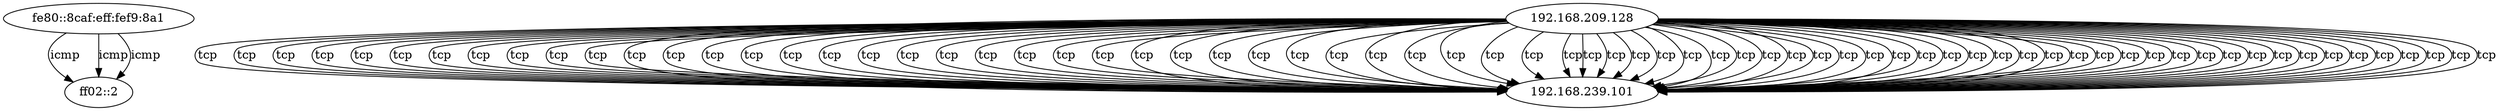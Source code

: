 digraph ZeekTraffic {
  "fe80::8caf:eff:fef9:8a1" [degree=3, in_degree=0, out_degree=3, activity_score=0.27, total_connections=3];
  "ff02::2" [degree=3, in_degree=3, out_degree=0, activity_score=0.27, total_connections=3];
  "192.168.239.101" [degree=72, in_degree=72, out_degree=0, activity_score=1.00, total_connections=72];
  "192.168.209.128" [degree=72, in_degree=0, out_degree=72, activity_score=1.00, total_connections=72];
  "192.168.209.128" -> "192.168.239.101" [label="tcp", resp_ip_bytes="66383", orig_ip_bytes="38984", protocol="tcp", orig_pkts="81", timestamp="1747405140.116953", local_resp="true", src_port="36504", service="-", dst_port="443", conn_state="SF", resp_bytes="62223", local_orig="true", history="DdfFaRR", orig_bytes="34796", resp_pkts="80"];
  "192.168.209.128" -> "192.168.239.101" [label="tcp", resp_ip_bytes="65408", orig_ip_bytes="38414", protocol="tcp", orig_pkts="79", timestamp="1747405140.118482", local_resp="true", src_port="36492", service="-", dst_port="443", conn_state="SF", resp_bytes="61404", local_orig="true", history="DdfFaR", orig_bytes="34318", resp_pkts="77"];
  "192.168.209.128" -> "192.168.239.101" [label="tcp", resp_ip_bytes="64589", orig_ip_bytes="38015", protocol="tcp", orig_pkts="80", timestamp="1747405140.117802", local_resp="true", src_port="36548", service="-", dst_port="443", conn_state="SF", resp_bytes="60585", local_orig="true", history="DdfFRRaR", orig_bytes="33879", resp_pkts="77"];
  "192.168.209.128" -> "192.168.239.101" [label="tcp", resp_ip_bytes="65460", orig_ip_bytes="38525", protocol="tcp", orig_pkts="81", timestamp="1747405140.138074", local_resp="true", src_port="36520", service="-", dst_port="443", conn_state="SF", resp_bytes="61404", local_orig="true", history="ADdfFaR", orig_bytes="34325", resp_pkts="78"];
  "192.168.209.128" -> "192.168.239.101" [label="tcp", resp_ip_bytes="61157", orig_ip_bytes="36028", protocol="tcp", orig_pkts="77", timestamp="1747405140.132594", local_resp="true", src_port="36530", service="-", dst_port="443", conn_state="SF", resp_bytes="57309", local_orig="true", history="DdAfFaRR", orig_bytes="32048", resp_pkts="74"];
  "192.168.209.128" -> "192.168.239.101" [label="tcp", resp_ip_bytes="64589", orig_ip_bytes="37942", protocol="tcp", orig_pkts="79", timestamp="1747405140.132891", local_resp="true", src_port="36552", service="-", dst_port="443", conn_state="SF", resp_bytes="60585", local_orig="true", history="DdAfFaR", orig_bytes="33846", resp_pkts="77"];
  "192.168.209.128" -> "192.168.239.101" [label="tcp", resp_ip_bytes="64589", orig_ip_bytes="38183", protocol="tcp", orig_pkts="84", timestamp="1747405140.132869", local_resp="true", src_port="36560", service="-", dst_port="443", conn_state="SF", resp_bytes="60585", local_orig="true", history="DdAfFRRaR", orig_bytes="33839", resp_pkts="77"];
  "192.168.209.128" -> "192.168.239.101" [label="tcp", resp_ip_bytes="70686", orig_ip_bytes="41605", protocol="tcp", orig_pkts="88", timestamp="1747405140.133811", local_resp="true", src_port="36544", service="-", dst_port="443", conn_state="SF", resp_bytes="66318", local_orig="true", history="DdAfFaRR", orig_bytes="37053", resp_pkts="84"];
  "192.168.209.128" -> "192.168.239.101" [label="tcp", resp_ip_bytes="90716", orig_ip_bytes="52514", protocol="tcp", orig_pkts="113", timestamp="1747405140.822829", local_resp="true", src_port="36626", service="ssl", dst_port="443", conn_state="SF", resp_bytes="84676", local_orig="true", history="ShADadfFRR", orig_bytes="46654", resp_pkts="116"];
  "192.168.209.128" -> "192.168.239.101" [label="tcp", resp_ip_bytes="89095", orig_ip_bytes="52641", protocol="tcp", orig_pkts="110", timestamp="1747405140.741949", local_resp="true", src_port="36570", service="ssl", dst_port="443", conn_state="SF", resp_bytes="83211", local_orig="true", history="ShADadfFR", orig_bytes="46925", resp_pkts="113"];
  "192.168.209.128" -> "192.168.239.101" [label="tcp", resp_ip_bytes="90612", orig_ip_bytes="52410", protocol="tcp", orig_pkts="111", timestamp="1747405140.772963", local_resp="true", src_port="36592", service="ssl", dst_port="443", conn_state="SF", resp_bytes="84676", local_orig="true", history="ShADadfFR", orig_bytes="46642", resp_pkts="114"];
  "192.168.209.128" -> "192.168.239.101" [label="tcp", resp_ip_bytes="89095", orig_ip_bytes="52829", protocol="tcp", orig_pkts="113", timestamp="1747405140.842102", local_resp="true", src_port="36640", service="ssl", dst_port="443", conn_state="SF", resp_bytes="83211", local_orig="true", history="ShADadfFRR", orig_bytes="46969", resp_pkts="113"];
  "192.168.209.128" -> "192.168.239.101" [label="tcp", resp_ip_bytes="89095", orig_ip_bytes="52805", protocol="tcp", orig_pkts="112", timestamp="1747405140.877173", local_resp="true", src_port="36654", service="ssl", dst_port="443", conn_state="SF", resp_bytes="83211", local_orig="true", history="ShADadfFR", orig_bytes="46985", resp_pkts="113"];
  "192.168.209.128" -> "192.168.239.101" [label="tcp", resp_ip_bytes="89095", orig_ip_bytes="52815", protocol="tcp", orig_pkts="112", timestamp="1747405140.793714", local_resp="true", src_port="36594", service="ssl", dst_port="443", conn_state="SF", resp_bytes="83211", local_orig="true", history="ShADadfFR", orig_bytes="46995", resp_pkts="113"];
  "192.168.209.128" -> "192.168.239.101" [label="tcp", resp_ip_bytes="89147", orig_ip_bytes="52863", protocol="tcp", orig_pkts="113", timestamp="1747405140.764288", local_resp="true", src_port="36584", service="ssl", dst_port="443", conn_state="SF", resp_bytes="83211", local_orig="true", history="ShADadfFRR", orig_bytes="47003", resp_pkts="114"];
  "192.168.209.128" -> "192.168.239.101" [label="tcp", resp_ip_bytes="89095", orig_ip_bytes="52948", protocol="tcp", orig_pkts="114", timestamp="1747405140.815680", local_resp="true", src_port="36610", service="ssl", dst_port="443", conn_state="SF", resp_bytes="83211", local_orig="true", history="ShADadfFRRR", orig_bytes="47036", resp_pkts="113"];
  "192.168.209.128" -> "192.168.239.101" [label="tcp", resp_ip_bytes="89095", orig_ip_bytes="53068", protocol="tcp", orig_pkts="114", timestamp="1747405141.618221", local_resp="true", src_port="36666", service="ssl", dst_port="443", conn_state="SF", resp_bytes="83211", local_orig="true", history="ShADadfFR", orig_bytes="47144", resp_pkts="113"];
  "192.168.209.128" -> "192.168.239.101" [label="tcp", resp_ip_bytes="90664", orig_ip_bytes="52653", protocol="tcp", orig_pkts="112", timestamp="1747405141.699002", local_resp="true", src_port="36698", service="ssl", dst_port="443", conn_state="SF", resp_bytes="84676", local_orig="true", history="ShADadfFR", orig_bytes="46833", resp_pkts="115"];
  "192.168.209.128" -> "192.168.239.101" [label="tcp", resp_ip_bytes="89199", orig_ip_bytes="52901", protocol="tcp", orig_pkts="112", timestamp="1747405141.699508", local_resp="true", src_port="36706", service="ssl", dst_port="443", conn_state="SF", resp_bytes="83211", local_orig="true", history="ShADadfFR", orig_bytes="47081", resp_pkts="115"];
  "192.168.209.128" -> "192.168.239.101" [label="tcp", resp_ip_bytes="89147", orig_ip_bytes="53120", protocol="tcp", orig_pkts="114", timestamp="1747405141.638414", local_resp="true", src_port="36672", service="ssl", dst_port="443", conn_state="SF", resp_bytes="83211", local_orig="true", history="ShADadfFR", orig_bytes="47196", resp_pkts="114"];
  "192.168.209.128" -> "192.168.239.101" [label="tcp", resp_ip_bytes="89095", orig_ip_bytes="52861", protocol="tcp", orig_pkts="111", timestamp="1747405141.670878", local_resp="true", src_port="36674", service="ssl", dst_port="443", conn_state="SF", resp_bytes="83211", local_orig="true", history="ShADadfFR", orig_bytes="47093", resp_pkts="113"];
  "192.168.209.128" -> "192.168.239.101" [label="tcp", resp_ip_bytes="90768", orig_ip_bytes="52741", protocol="tcp", orig_pkts="113", timestamp="1747405141.671252", local_resp="true", src_port="36684", service="ssl", dst_port="443", conn_state="SF", resp_bytes="84676", local_orig="true", history="ShADadfFRR", orig_bytes="46881", resp_pkts="117"];
  "192.168.209.128" -> "192.168.239.101" [label="tcp", resp_ip_bytes="89147", orig_ip_bytes="52949", protocol="tcp", orig_pkts="113", timestamp="1747405141.728046", local_resp="true", src_port="36716", service="ssl", dst_port="443", conn_state="SF", resp_bytes="83211", local_orig="true", history="ShADadfFR", orig_bytes="47077", resp_pkts="114"];
  "192.168.209.128" -> "192.168.239.101" [label="tcp", resp_ip_bytes="89095", orig_ip_bytes="53043", protocol="tcp", orig_pkts="113", timestamp="1747405141.691541", local_resp="true", src_port="36694", service="ssl", dst_port="443", conn_state="SF", resp_bytes="83211", local_orig="true", history="ShADadfFR", orig_bytes="47171", resp_pkts="113"];
  "192.168.209.128" -> "192.168.239.101" [label="tcp", resp_ip_bytes="89095", orig_ip_bytes="53154", protocol="tcp", orig_pkts="114", timestamp="1747405142.478396", local_resp="true", src_port="36728", service="ssl", dst_port="443", conn_state="SF", resp_bytes="83211", local_orig="true", history="ShADadfFRRR", orig_bytes="47242", resp_pkts="113"];
  "192.168.209.128" -> "192.168.239.101" [label="tcp", resp_ip_bytes="89043", orig_ip_bytes="53004", protocol="tcp", orig_pkts="111", timestamp="1747405142.591258", local_resp="true", src_port="36764", service="ssl", dst_port="443", conn_state="SF", resp_bytes="83211", local_orig="true", history="ShADadfFR", orig_bytes="47236", resp_pkts="112"];
  "192.168.209.128" -> "192.168.239.101" [label="tcp", resp_ip_bytes="89095", orig_ip_bytes="53070", protocol="tcp", orig_pkts="112", timestamp="1747405142.533875", local_resp="true", src_port="36744", service="ssl", dst_port="443", conn_state="SF", resp_bytes="83211", local_orig="true", history="ShADadfFR", orig_bytes="47250", resp_pkts="113"];
  "192.168.209.128" -> "192.168.239.101" [label="tcp", resp_ip_bytes="90612", orig_ip_bytes="52788", protocol="tcp", orig_pkts="112", timestamp="1747405142.600369", local_resp="true", src_port="36780", service="ssl", dst_port="443", conn_state="SF", resp_bytes="84676", local_orig="true", history="ShADadfFR", orig_bytes="46968", resp_pkts="114"];
  "192.168.209.128" -> "192.168.239.101" [label="tcp", resp_ip_bytes="90560", orig_ip_bytes="52850", protocol="tcp", orig_pkts="113", timestamp="1747405142.537464", local_resp="true", src_port="36760", service="ssl", dst_port="443", conn_state="SF", resp_bytes="84676", local_orig="true", history="ShADadfFR", orig_bytes="46978", resp_pkts="113"];
  "192.168.209.128" -> "192.168.239.101" [label="tcp", resp_ip_bytes="90508", orig_ip_bytes="52806", protocol="tcp", orig_pkts="112", timestamp="1747405142.601068", local_resp="true", src_port="36784", service="ssl", dst_port="443", conn_state="SF", resp_bytes="84676", local_orig="true", history="ShADadfFR", orig_bytes="46986", resp_pkts="112"];
  "192.168.209.128" -> "192.168.239.101" [label="tcp", resp_ip_bytes="89095", orig_ip_bytes="53185", protocol="tcp", orig_pkts="114", timestamp="1747405142.681499", local_resp="true", src_port="36792", service="ssl", dst_port="443", conn_state="SF", resp_bytes="83211", local_orig="true", history="ShADadfFR", orig_bytes="47261", resp_pkts="113"];
  "192.168.209.128" -> "192.168.239.101" [label="tcp", resp_ip_bytes="23618", orig_ip_bytes="13566", protocol="tcp", orig_pkts="36", timestamp="1747405143.504231", local_resp="true", src_port="36832", service="ssl", dst_port="443", conn_state="SF", resp_bytes="21658", local_orig="true", history="ShADadfFr", orig_bytes="11686", resp_pkts="38"];
  "fe80::8caf:eff:fef9:8a1" -> "ff02::2" [label="icmp", resp_ip_bytes="0", orig_ip_bytes="224", protocol="icmp", orig_pkts="4", timestamp="1747405144.045322", local_resp="false", src_port="133", service="-", dst_port="134", conn_state="OTH", resp_bytes="0", local_orig="true", history="-", orig_bytes="32", resp_pkts="0"];
  "192.168.209.128" -> "192.168.239.101" [label="tcp", resp_ip_bytes="12800", orig_ip_bytes="3693", protocol="tcp", orig_pkts="21", timestamp="1747405228.580389", local_resp="true", src_port="56514", service="ssl", dst_port="443", conn_state="SF", resp_bytes="11632", local_orig="true", history="ShADadfFr", orig_bytes="2593", resp_pkts="23"];
  "192.168.209.128" -> "192.168.239.101" [label="tcp", resp_ip_bytes="31509", orig_ip_bytes="18160", protocol="tcp", orig_pkts="45", timestamp="1747405143.445954", local_resp="true", src_port="36820", service="ssl", dst_port="443", conn_state="SF", resp_bytes="29029", local_orig="true", history="ShADadfFr", orig_bytes="15812", resp_pkts="48"];
  "192.168.209.128" -> "192.168.239.101" [label="tcp", resp_ip_bytes="84030", orig_ip_bytes="50311", protocol="tcp", orig_pkts="110", timestamp="1747405142.745902", local_resp="true", src_port="36800", service="ssl", dst_port="443", conn_state="SF", resp_bytes="78338", local_orig="true", history="ShADadfFr", orig_bytes="44583", resp_pkts="110"];
  "192.168.209.128" -> "192.168.239.101" [label="tcp", resp_ip_bytes="31722", orig_ip_bytes="19524", protocol="tcp", orig_pkts="48", timestamp="1747405143.437883", local_resp="true", src_port="36808", service="ssl", dst_port="443", conn_state="SF", resp_bytes="29202", local_orig="true", history="ShADadfFr", orig_bytes="17020", resp_pkts="49"];
  "192.168.209.128" -> "192.168.239.101" [label="tcp", resp_ip_bytes="17786", orig_ip_bytes="11326", protocol="tcp", orig_pkts="32", timestamp="1747405143.578173", local_resp="true", src_port="36858", service="ssl", dst_port="443", conn_state="SF", resp_bytes="16098", local_orig="true", history="ShADadfFr", orig_bytes="9654", resp_pkts="33"];
  "192.168.209.128" -> "192.168.239.101" [label="tcp", resp_ip_bytes="21097", orig_ip_bytes="12063", protocol="tcp", orig_pkts="34", timestamp="1747405143.506304", local_resp="true", src_port="36850", service="ssl", dst_port="443", conn_state="SF", resp_bytes="19201", local_orig="true", history="ShADadfFr", orig_bytes="10287", resp_pkts="37"];
  "192.168.209.128" -> "192.168.239.101" [label="tcp", resp_ip_bytes="15975", orig_ip_bytes="8994", protocol="tcp", orig_pkts="28", timestamp="1747405143.582279", local_resp="true", src_port="36870", service="ssl", dst_port="443", conn_state="SF", resp_bytes="14287", local_orig="true", history="ShADadfFr", orig_bytes="7530", resp_pkts="33"];
  "192.168.209.128" -> "192.168.239.101" [label="tcp", resp_ip_bytes="24754", orig_ip_bytes="15449", protocol="tcp", orig_pkts="40", timestamp="1747405143.504429", local_resp="true", src_port="36834", service="ssl", dst_port="443", conn_state="SF", resp_bytes="22650", local_orig="true", history="ShADadfFr", orig_bytes="13361", resp_pkts="41"];
  "192.168.209.128" -> "192.168.239.101" [label="tcp", resp_ip_bytes="549915", orig_ip_bytes="77126", protocol="tcp", orig_pkts="257", timestamp="1747405276.569556", local_resp="true", src_port="51708", service="ssl", dst_port="443", conn_state="SF", resp_bytes="527056", local_orig="true", history="ShADadtfFRR", orig_bytes="63766", resp_pkts="423"];
  "192.168.209.128" -> "192.168.239.101" [label="tcp", resp_ip_bytes="547491", orig_ip_bytes="78183", protocol="tcp", orig_pkts="272", timestamp="1747405276.567948", local_resp="true", src_port="51694", service="ssl", dst_port="443", conn_state="SF", resp_bytes="525591", local_orig="true", history="ShADadfFR", orig_bytes="64043", resp_pkts="421"];
  "192.168.209.128" -> "192.168.239.101" [label="tcp", resp_ip_bytes="548852", orig_ip_bytes="76947", protocol="tcp", orig_pkts="253", timestamp="1747405276.570488", local_resp="true", src_port="51720", service="ssl", dst_port="443", conn_state="SF", resp_bytes="527056", local_orig="true", history="ShADadfFR", orig_bytes="63795", resp_pkts="419"];
  "192.168.209.128" -> "192.168.239.101" [label="tcp", resp_ip_bytes="549759", orig_ip_bytes="76615", protocol="tcp", orig_pkts="247", timestamp="1747405276.567947", local_resp="true", src_port="51680", service="ssl", dst_port="443", conn_state="SF", resp_bytes="527056", local_orig="true", history="ShADadtfFR", orig_bytes="63763", resp_pkts="420"];
  "192.168.209.128" -> "192.168.239.101" [label="tcp", resp_ip_bytes="548852", orig_ip_bytes="76464", protocol="tcp", orig_pkts="245", timestamp="1747405276.574704", local_resp="true", src_port="51740", service="ssl", dst_port="443", conn_state="SF", resp_bytes="527056", local_orig="true", history="ShADadfFRRRR", orig_bytes="63752", resp_pkts="419"];
  "192.168.209.128" -> "192.168.239.101" [label="tcp", resp_ip_bytes="548895", orig_ip_bytes="77233", protocol="tcp", orig_pkts="258", timestamp="1747405276.574003", local_resp="true", src_port="51724", service="ssl", dst_port="443", conn_state="SF", resp_bytes="527099", local_orig="true", history="ShADadfFR", orig_bytes="63821", resp_pkts="419"];
  "192.168.209.128" -> "192.168.239.101" [label="tcp", resp_ip_bytes="549008", orig_ip_bytes="76868", protocol="tcp", orig_pkts="252", timestamp="1747405276.575756", local_resp="true", src_port="51746", service="ssl", dst_port="443", conn_state="SF", resp_bytes="527056", local_orig="true", history="ShADadfFR", orig_bytes="63768", resp_pkts="422"];
  "192.168.209.128" -> "192.168.239.101" [label="tcp", resp_ip_bytes="549654", orig_ip_bytes="77017", protocol="tcp", orig_pkts="254", timestamp="1747405276.568903", local_resp="true", src_port="51698", service="ssl", dst_port="443", conn_state="SF", resp_bytes="527056", local_orig="true", history="ShADadtfFR", orig_bytes="63801", resp_pkts="418"];
  "192.168.209.128" -> "192.168.239.101" [label="tcp", resp_ip_bytes="548138", orig_ip_bytes="76354", protocol="tcp", orig_pkts="237", timestamp="1747405278.018933", local_resp="true", src_port="51802", service="ssl", dst_port="443", conn_state="SF", resp_bytes="525591", local_orig="true", history="ShADadtfFR", orig_bytes="64022", resp_pkts="417"];
  "192.168.209.128" -> "192.168.239.101" [label="tcp", resp_ip_bytes="548800", orig_ip_bytes="76248", protocol="tcp", orig_pkts="241", timestamp="1747405278.022654", local_resp="true", src_port="51808", service="ssl", dst_port="443", conn_state="SF", resp_bytes="527056", local_orig="true", history="ShADadfFR", orig_bytes="63720", resp_pkts="418"];
  "192.168.209.128" -> "192.168.239.101" [label="tcp", resp_ip_bytes="548190", orig_ip_bytes="76364", protocol="tcp", orig_pkts="238", timestamp="1747405277.919170", local_resp="true", src_port="51756", service="ssl", dst_port="443", conn_state="SF", resp_bytes="525591", local_orig="true", history="ShADadtfFRRRR", orig_bytes="64004", resp_pkts="418"];
  "192.168.209.128" -> "192.168.239.101" [label="tcp", resp_ip_bytes="548190", orig_ip_bytes="76329", protocol="tcp", orig_pkts="237", timestamp="1747405278.055954", local_resp="true", src_port="51822", service="ssl", dst_port="443", conn_state="SF", resp_bytes="525591", local_orig="true", history="ShADadtfFR", orig_bytes="63997", resp_pkts="418"];
  "192.168.209.128" -> "192.168.239.101" [label="tcp", resp_ip_bytes="547231", orig_ip_bytes="76227", protocol="tcp", orig_pkts="234", timestamp="1747405277.973190", local_resp="true", src_port="51772", service="ssl", dst_port="443", conn_state="SF", resp_bytes="525591", local_orig="true", history="ShADadfFR", orig_bytes="64063", resp_pkts="416"];
  "192.168.209.128" -> "192.168.239.101" [label="tcp", resp_ip_bytes="549655", orig_ip_bytes="76039", protocol="tcp", orig_pkts="235", timestamp="1747405278.056132", local_resp="true", src_port="51830", service="ssl", dst_port="443", conn_state="SF", resp_bytes="527056", local_orig="true", history="ShADadtfFR", orig_bytes="63811", resp_pkts="418"];
  "192.168.209.128" -> "192.168.239.101" [label="tcp", resp_ip_bytes="550665", orig_ip_bytes="76507", protocol="tcp", orig_pkts="244", timestamp="1747405278.020719", local_resp="true", src_port="51804", service="ssl", dst_port="443", conn_state="SF", resp_bytes="527056", local_orig="true", history="ShADadtfFR", orig_bytes="63799", resp_pkts="421"];
  "192.168.209.128" -> "192.168.239.101" [label="tcp", resp_ip_bytes="548748", orig_ip_bytes="75996", protocol="tcp", orig_pkts="235", timestamp="1747405277.980328", local_resp="true", src_port="51788", service="ssl", dst_port="443", conn_state="SF", resp_bytes="527056", local_orig="true", history="ShADadfFR", orig_bytes="63780", resp_pkts="417"];
  "192.168.209.128" -> "192.168.239.101" [label="tcp", resp_ip_bytes="547283", orig_ip_bytes="76631", protocol="tcp", orig_pkts="239", timestamp="1747405279.232333", local_resp="true", src_port="51846", service="ssl", dst_port="443", conn_state="SF", resp_bytes="525591", local_orig="true", history="ShADadfFRR", orig_bytes="64219", resp_pkts="417"];
  "192.168.209.128" -> "192.168.239.101" [label="tcp", resp_ip_bytes="548696", orig_ip_bytes="76801", protocol="tcp", orig_pkts="247", timestamp="1747405279.339143", local_resp="true", src_port="51872", service="ssl", dst_port="443", conn_state="SF", resp_bytes="527056", local_orig="true", history="ShADadfFR", orig_bytes="63961", resp_pkts="416"];
  "192.168.209.128" -> "192.168.239.101" [label="tcp", resp_ip_bytes="547231", orig_ip_bytes="77111", protocol="tcp", orig_pkts="248", timestamp="1747405279.334172", local_resp="true", src_port="51858", service="ssl", dst_port="443", conn_state="SF", resp_bytes="525591", local_orig="true", history="ShADadfFR", orig_bytes="64219", resp_pkts="416"];
  "192.168.209.128" -> "192.168.239.101" [label="tcp", resp_ip_bytes="547231", orig_ip_bytes="77130", protocol="tcp", orig_pkts="248", timestamp="1747405279.396512", local_resp="true", src_port="37608", service="ssl", dst_port="443", conn_state="SF", resp_bytes="525591", local_orig="true", history="ShADadfFR", orig_bytes="64238", resp_pkts="416"];
  "192.168.209.128" -> "192.168.239.101" [label="tcp", resp_ip_bytes="549655", orig_ip_bytes="76719", protocol="tcp", orig_pkts="247", timestamp="1747405279.476192", local_resp="true", src_port="37626", service="ssl", dst_port="443", conn_state="SF", resp_bytes="527056", local_orig="true", history="ShADadtfFR", orig_bytes="63867", resp_pkts="418"];
  "192.168.209.128" -> "192.168.239.101" [label="tcp", resp_ip_bytes="548852", orig_ip_bytes="77079", protocol="tcp", orig_pkts="253", timestamp="1747405279.341527", local_resp="true", src_port="51882", service="ssl", dst_port="443", conn_state="SF", resp_bytes="527056", local_orig="true", history="ShADadfFRR", orig_bytes="63939", resp_pkts="419"];
  "192.168.209.128" -> "192.168.239.101" [label="tcp", resp_ip_bytes="547231", orig_ip_bytes="76715", protocol="tcp", orig_pkts="242", timestamp="1747405279.521764", local_resp="true", src_port="37630", service="ssl", dst_port="443", conn_state="SF", resp_bytes="525591", local_orig="true", history="ShADadfFR", orig_bytes="64135", resp_pkts="416"];
  "192.168.209.128" -> "192.168.239.101" [label="tcp", resp_ip_bytes="547231", orig_ip_bytes="76814", protocol="tcp", orig_pkts="243", timestamp="1747405279.475246", local_resp="true", src_port="37616", service="ssl", dst_port="443", conn_state="SF", resp_bytes="525591", local_orig="true", history="ShADadfFR", orig_bytes="64182", resp_pkts="416"];
  "192.168.209.128" -> "192.168.239.101" [label="tcp", resp_ip_bytes="548137", orig_ip_bytes="77173", protocol="tcp", orig_pkts="248", timestamp="1747405280.488748", local_resp="true", src_port="37644", service="ssl", dst_port="443", conn_state="SF", resp_bytes="525591", local_orig="true", history="ShADadtfFR", orig_bytes="64269", resp_pkts="417"];
  "192.168.209.128" -> "192.168.239.101" [label="tcp", resp_ip_bytes="549044", orig_ip_bytes="77713", protocol="tcp", orig_pkts="257", timestamp="1747405280.553957", local_resp="true", src_port="37666", service="ssl", dst_port="443", conn_state="SF", resp_bytes="525591", local_orig="true", history="ShADadtFfR", orig_bytes="64329", resp_pkts="418"];
  "192.168.209.128" -> "192.168.239.101" [label="tcp", resp_ip_bytes="548190", orig_ip_bytes="77716", protocol="tcp", orig_pkts="257", timestamp="1747405280.630317", local_resp="true", src_port="37696", service="ssl", dst_port="443", conn_state="SF", resp_bytes="525591", local_orig="true", history="ShADadtfF", orig_bytes="64332", resp_pkts="418"];
  "192.168.209.128" -> "192.168.239.101" [label="tcp", resp_ip_bytes="548138", orig_ip_bytes="77796", protocol="tcp", orig_pkts="259", timestamp="1747405280.534075", local_resp="true", src_port="37656", service="ssl", dst_port="443", conn_state="SF", resp_bytes="525591", local_orig="true", history="ShADadtfFRRR", orig_bytes="64332", resp_pkts="417"];
  "192.168.209.128" -> "192.168.239.101" [label="tcp", resp_ip_bytes="547387", orig_ip_bytes="78100", protocol="tcp", orig_pkts="265", timestamp="1747405280.614266", local_resp="true", src_port="37682", service="ssl", dst_port="443", conn_state="SF", resp_bytes="525591", local_orig="true", history="ShADadfFR", orig_bytes="64324", resp_pkts="419"];
  "192.168.209.128" -> "192.168.239.101" [label="tcp", resp_ip_bytes="548190", orig_ip_bytes="77596", protocol="tcp", orig_pkts="255", timestamp="1747405280.739697", local_resp="true", src_port="37704", service="ssl", dst_port="443", conn_state="SF", resp_bytes="525591", local_orig="true", history="ShADadtfFR", orig_bytes="64328", resp_pkts="418"];
  "192.168.209.128" -> "192.168.239.101" [label="tcp", resp_ip_bytes="548852", orig_ip_bytes="77731", protocol="tcp", orig_pkts="263", timestamp="1747405280.632300", local_resp="true", src_port="37698", service="ssl", dst_port="443", conn_state="SF", resp_bytes="527056", local_orig="true", history="ShADadfFRRR", orig_bytes="64071", resp_pkts="419"];
  "192.168.209.128" -> "192.168.239.101" [label="tcp", resp_ip_bytes="548138", orig_ip_bytes="77751", protocol="tcp", orig_pkts="258", timestamp="1747405280.701499", local_resp="true", src_port="37700", service="ssl", dst_port="443", conn_state="SF", resp_bytes="525591", local_orig="true", history="ShADadtfFRRR", orig_bytes="64339", resp_pkts="417"];
  "fe80::8caf:eff:fef9:8a1" -> "ff02::2" [label="icmp", resp_ip_bytes="0", orig_ip_bytes="56", protocol="icmp", orig_pkts="1", timestamp="1747405263.853370", local_resp="false", src_port="133", service="-", dst_port="134", conn_state="OTH", resp_bytes="0", local_orig="true", history="-", orig_bytes="0", resp_pkts="0"];
  "fe80::8caf:eff:fef9:8a1" -> "ff02::2" [label="icmp", resp_ip_bytes="0", orig_ip_bytes="56", protocol="icmp", orig_pkts="1", timestamp="1747405386.733341", local_resp="false", src_port="133", service="-", dst_port="134", conn_state="OTH", resp_bytes="0", local_orig="true", history="-", orig_bytes="0", resp_pkts="0"];
}
